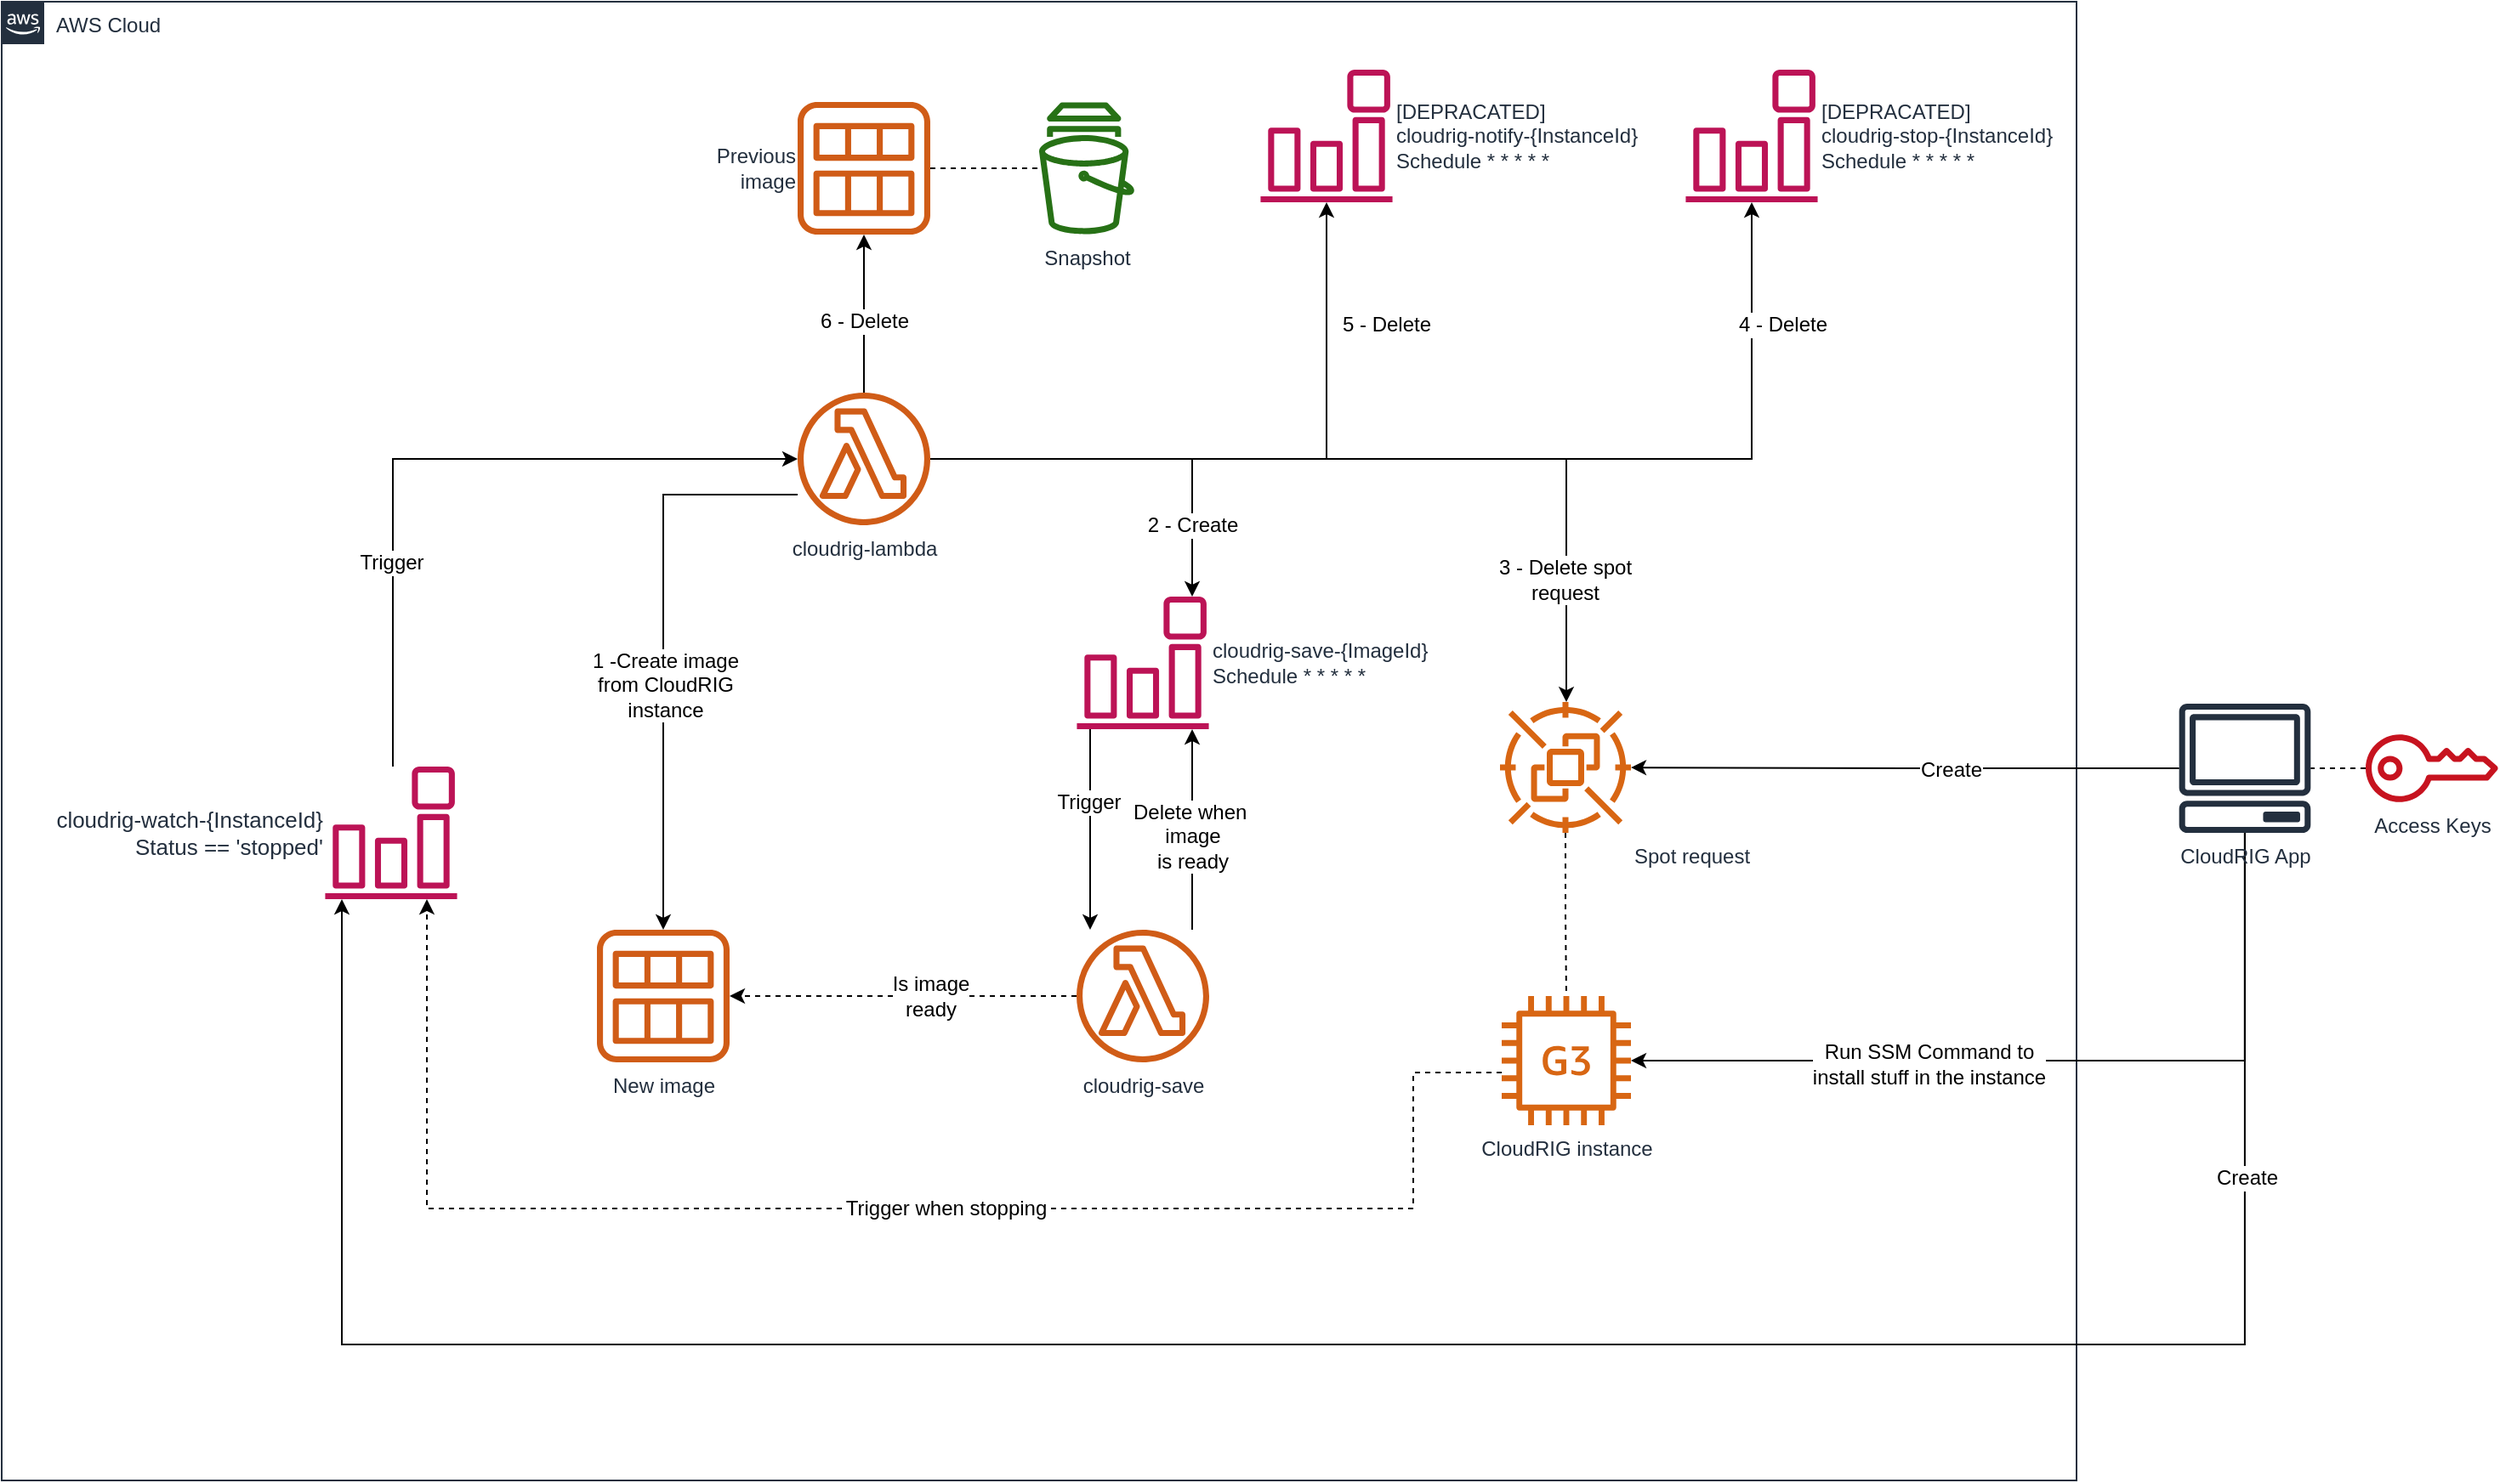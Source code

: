 <mxfile version="11.1.4" type="device"><diagram id="Ht1M8jgEwFfnCIfOTk4-" name="AWS Resources"><mxGraphModel dx="1678" dy="1876" grid="1" gridSize="10" guides="1" tooltips="1" connect="1" arrows="1" fold="1" page="1" pageScale="1" pageWidth="1169" pageHeight="827" math="0" shadow="0"><root><mxCell id="0"/><mxCell id="1" parent="0"/><mxCell id="C_PJjySwL6GPofGiH5Uv-1" value="AWS Cloud" style="points=[[0,0],[0.25,0],[0.5,0],[0.75,0],[1,0],[1,0.25],[1,0.5],[1,0.75],[1,1],[0.75,1],[0.5,1],[0.25,1],[0,1],[0,0.75],[0,0.5],[0,0.25]];outlineConnect=0;gradientColor=none;html=1;whiteSpace=wrap;fontSize=12;fontStyle=0;shape=mxgraph.aws4.group;grIcon=mxgraph.aws4.group_aws_cloud_alt;strokeColor=#232F3E;fillColor=none;verticalAlign=top;align=left;spacingLeft=30;fontColor=#232F3E;dashed=0;" vertex="1" parent="1"><mxGeometry y="-140" width="1220" height="870" as="geometry"/></mxCell><mxCell id="C_PJjySwL6GPofGiH5Uv-72" value="" style="edgeStyle=orthogonalEdgeStyle;rounded=0;orthogonalLoop=1;jettySize=auto;html=1;startArrow=none;startFill=0;endArrow=classic;endFill=1;" edge="1" parent="1" source="C_PJjySwL6GPofGiH5Uv-3" target="C_PJjySwL6GPofGiH5Uv-34"><mxGeometry relative="1" as="geometry"/></mxCell><mxCell id="C_PJjySwL6GPofGiH5Uv-73" value="Create" style="text;html=1;resizable=0;points=[];align=center;verticalAlign=middle;labelBackgroundColor=#ffffff;" vertex="1" connectable="0" parent="C_PJjySwL6GPofGiH5Uv-72"><mxGeometry x="0.001" y="26" relative="1" as="geometry"><mxPoint x="26" y="-25" as="offset"/></mxGeometry></mxCell><mxCell id="C_PJjySwL6GPofGiH5Uv-75" value="" style="edgeStyle=orthogonalEdgeStyle;rounded=0;orthogonalLoop=1;jettySize=auto;html=1;startArrow=none;startFill=0;endArrow=classic;endFill=1;" edge="1" parent="1" source="C_PJjySwL6GPofGiH5Uv-3" target="C_PJjySwL6GPofGiH5Uv-38"><mxGeometry relative="1" as="geometry"><mxPoint x="1319" y="429" as="targetPoint"/><Array as="points"><mxPoint x="1319" y="483"/></Array></mxGeometry></mxCell><mxCell id="C_PJjySwL6GPofGiH5Uv-76" value="Run SSM Command to&lt;br&gt;install stuff in the instance" style="text;html=1;resizable=0;points=[];align=center;verticalAlign=middle;labelBackgroundColor=#ffffff;" vertex="1" connectable="0" parent="C_PJjySwL6GPofGiH5Uv-75"><mxGeometry x="0.294" y="2" relative="1" as="geometry"><mxPoint as="offset"/></mxGeometry></mxCell><mxCell id="C_PJjySwL6GPofGiH5Uv-78" value="" style="edgeStyle=orthogonalEdgeStyle;rounded=0;orthogonalLoop=1;jettySize=auto;html=1;startArrow=none;startFill=0;endArrow=classic;endFill=1;" edge="1" parent="1" source="C_PJjySwL6GPofGiH5Uv-3" target="C_PJjySwL6GPofGiH5Uv-9"><mxGeometry relative="1" as="geometry"><mxPoint x="1438.189" y="311" as="targetPoint"/><Array as="points"><mxPoint x="1319" y="650"/><mxPoint x="200" y="650"/></Array></mxGeometry></mxCell><mxCell id="C_PJjySwL6GPofGiH5Uv-79" value="Create" style="text;html=1;resizable=0;points=[];align=center;verticalAlign=middle;labelBackgroundColor=#ffffff;" vertex="1" connectable="0" parent="C_PJjySwL6GPofGiH5Uv-78"><mxGeometry x="-0.759" y="1" relative="1" as="geometry"><mxPoint as="offset"/></mxGeometry></mxCell><mxCell id="C_PJjySwL6GPofGiH5Uv-3" value="CloudRIG App" style="outlineConnect=0;fontColor=#232F3E;gradientColor=none;fillColor=#232F3E;strokeColor=none;dashed=0;verticalLabelPosition=bottom;verticalAlign=top;align=center;html=1;fontSize=12;fontStyle=0;aspect=fixed;pointerEvents=1;shape=mxgraph.aws4.client;" vertex="1" parent="1"><mxGeometry x="1280" y="273" width="78" height="76" as="geometry"/></mxCell><mxCell id="C_PJjySwL6GPofGiH5Uv-66" value="" style="edgeStyle=orthogonalEdgeStyle;rounded=0;orthogonalLoop=1;jettySize=auto;html=1;startArrow=none;startFill=0;endArrow=classic;endFill=1;" edge="1" parent="1" source="C_PJjySwL6GPofGiH5Uv-7" target="C_PJjySwL6GPofGiH5Uv-10"><mxGeometry relative="1" as="geometry"><mxPoint x="671.0" y="326" as="targetPoint"/><Array as="points"><mxPoint x="700" y="310"/><mxPoint x="700" y="310"/></Array></mxGeometry></mxCell><mxCell id="C_PJjySwL6GPofGiH5Uv-68" value="&lt;div&gt;Delete when&amp;nbsp;&lt;/div&gt;&lt;div&gt;image&lt;/div&gt;&lt;div&gt;is ready&lt;/div&gt;" style="text;html=1;resizable=0;points=[];align=center;verticalAlign=middle;labelBackgroundColor=#ffffff;" vertex="1" connectable="0" parent="C_PJjySwL6GPofGiH5Uv-66"><mxGeometry x="0.288" y="-21" relative="1" as="geometry"><mxPoint x="-21" y="21" as="offset"/></mxGeometry></mxCell><mxCell id="C_PJjySwL6GPofGiH5Uv-70" value="" style="edgeStyle=orthogonalEdgeStyle;rounded=0;orthogonalLoop=1;jettySize=auto;html=1;startArrow=none;startFill=0;endArrow=classic;endFill=1;dashed=1;" edge="1" parent="1" source="C_PJjySwL6GPofGiH5Uv-7" target="C_PJjySwL6GPofGiH5Uv-32"><mxGeometry relative="1" as="geometry"><mxPoint x="552" y="445" as="targetPoint"/></mxGeometry></mxCell><mxCell id="C_PJjySwL6GPofGiH5Uv-71" value="Is image&lt;br&gt;ready" style="text;html=1;resizable=0;points=[];align=center;verticalAlign=middle;labelBackgroundColor=#ffffff;" vertex="1" connectable="0" parent="C_PJjySwL6GPofGiH5Uv-70"><mxGeometry x="-0.216" y="-2" relative="1" as="geometry"><mxPoint x="-6" y="2" as="offset"/></mxGeometry></mxCell><mxCell id="C_PJjySwL6GPofGiH5Uv-7" value="cloudrig-save" style="outlineConnect=0;fontColor=#232F3E;gradientColor=none;fillColor=#D05C17;strokeColor=none;dashed=0;verticalLabelPosition=bottom;verticalAlign=top;align=center;html=1;fontSize=12;fontStyle=0;aspect=fixed;pointerEvents=1;shape=mxgraph.aws4.lambda_function;labelPosition=center;" vertex="1" parent="1"><mxGeometry x="632" y="406" width="78" height="78" as="geometry"/></mxCell><mxCell id="C_PJjySwL6GPofGiH5Uv-18" value="" style="edgeStyle=orthogonalEdgeStyle;rounded=0;orthogonalLoop=1;jettySize=auto;html=1;" edge="1" parent="1" source="C_PJjySwL6GPofGiH5Uv-8" target="C_PJjySwL6GPofGiH5Uv-10"><mxGeometry relative="1" as="geometry"><mxPoint x="418" y="129" as="targetPoint"/><Array as="points"><mxPoint x="700" y="129"/></Array></mxGeometry></mxCell><mxCell id="C_PJjySwL6GPofGiH5Uv-19" value="2 - Create" style="text;html=1;resizable=0;points=[];align=center;verticalAlign=middle;labelBackgroundColor=#ffffff;" vertex="1" connectable="0" parent="C_PJjySwL6GPofGiH5Uv-18"><mxGeometry x="-0.147" y="-1" relative="1" as="geometry"><mxPoint x="54" y="38" as="offset"/></mxGeometry></mxCell><mxCell id="C_PJjySwL6GPofGiH5Uv-30" value="" style="edgeStyle=orthogonalEdgeStyle;rounded=0;orthogonalLoop=1;jettySize=auto;html=1;" edge="1" parent="1" source="C_PJjySwL6GPofGiH5Uv-8" target="C_PJjySwL6GPofGiH5Uv-32"><mxGeometry relative="1" as="geometry"><mxPoint x="449" y="209" as="targetPoint"/><Array as="points"><mxPoint x="389" y="150"/></Array></mxGeometry></mxCell><mxCell id="C_PJjySwL6GPofGiH5Uv-33" value="1 -Create image&lt;br&gt;from CloudRIG &lt;br&gt;instance" style="text;html=1;resizable=0;points=[];align=center;verticalAlign=middle;labelBackgroundColor=#ffffff;" vertex="1" connectable="0" parent="C_PJjySwL6GPofGiH5Uv-30"><mxGeometry x="-0.014" y="-1" relative="1" as="geometry"><mxPoint x="1.5" y="26" as="offset"/></mxGeometry></mxCell><mxCell id="C_PJjySwL6GPofGiH5Uv-50" value="" style="edgeStyle=orthogonalEdgeStyle;rounded=0;orthogonalLoop=1;jettySize=auto;html=1;endArrow=classic;endFill=1;" edge="1" parent="1" source="C_PJjySwL6GPofGiH5Uv-8" target="C_PJjySwL6GPofGiH5Uv-47"><mxGeometry relative="1" as="geometry"><mxPoint x="507" y="10" as="targetPoint"/></mxGeometry></mxCell><mxCell id="C_PJjySwL6GPofGiH5Uv-54" value="6 - Delete" style="text;html=1;resizable=0;points=[];align=center;verticalAlign=middle;labelBackgroundColor=#ffffff;" vertex="1" connectable="0" parent="C_PJjySwL6GPofGiH5Uv-50"><mxGeometry x="-0.097" relative="1" as="geometry"><mxPoint as="offset"/></mxGeometry></mxCell><mxCell id="C_PJjySwL6GPofGiH5Uv-8" value="cloudrig-lambda" style="outlineConnect=0;fontColor=#232F3E;gradientColor=none;fillColor=#D05C17;strokeColor=none;dashed=0;verticalLabelPosition=bottom;verticalAlign=top;align=center;html=1;fontSize=12;fontStyle=0;aspect=fixed;pointerEvents=1;shape=mxgraph.aws4.lambda_function;" vertex="1" parent="1"><mxGeometry x="468" y="90" width="78" height="78" as="geometry"/></mxCell><mxCell id="C_PJjySwL6GPofGiH5Uv-15" value="" style="edgeStyle=orthogonalEdgeStyle;rounded=0;orthogonalLoop=1;jettySize=auto;html=1;" edge="1" parent="1" source="C_PJjySwL6GPofGiH5Uv-9" target="C_PJjySwL6GPofGiH5Uv-8"><mxGeometry relative="1" as="geometry"><mxPoint x="289" y="230" as="targetPoint"/><Array as="points"><mxPoint x="230" y="129"/></Array></mxGeometry></mxCell><mxCell id="C_PJjySwL6GPofGiH5Uv-16" value="Trigger" style="text;html=1;resizable=0;points=[];align=center;verticalAlign=middle;labelBackgroundColor=#ffffff;" vertex="1" connectable="0" parent="C_PJjySwL6GPofGiH5Uv-15"><mxGeometry x="-0.127" relative="1" as="geometry"><mxPoint x="-3" y="61" as="offset"/></mxGeometry></mxCell><mxCell id="C_PJjySwL6GPofGiH5Uv-9" value="&lt;font style=&quot;font-size: 13px&quot;&gt;cloudrig-watch-{InstanceId}&lt;br&gt;Status == 'stopped'&lt;/font&gt;" style="outlineConnect=0;fontColor=#232F3E;gradientColor=none;fillColor=#BC1356;strokeColor=none;dashed=0;verticalLabelPosition=middle;verticalAlign=middle;align=right;html=1;fontSize=12;fontStyle=0;aspect=fixed;pointerEvents=1;shape=mxgraph.aws4.event_event_based;labelPosition=left;" vertex="1" parent="1"><mxGeometry x="190" y="310" width="78" height="78" as="geometry"/></mxCell><mxCell id="C_PJjySwL6GPofGiH5Uv-64" value="" style="edgeStyle=orthogonalEdgeStyle;rounded=0;orthogonalLoop=1;jettySize=auto;html=1;startArrow=none;startFill=0;endArrow=classic;endFill=1;" edge="1" parent="1" source="C_PJjySwL6GPofGiH5Uv-10" target="C_PJjySwL6GPofGiH5Uv-7"><mxGeometry relative="1" as="geometry"><Array as="points"><mxPoint x="640" y="310"/><mxPoint x="640" y="310"/></Array></mxGeometry></mxCell><mxCell id="C_PJjySwL6GPofGiH5Uv-67" value="Trigger" style="text;html=1;resizable=0;points=[];align=center;verticalAlign=middle;labelBackgroundColor=#ffffff;" vertex="1" connectable="0" parent="C_PJjySwL6GPofGiH5Uv-64"><mxGeometry x="-0.274" y="-1" relative="1" as="geometry"><mxPoint as="offset"/></mxGeometry></mxCell><mxCell id="C_PJjySwL6GPofGiH5Uv-10" value="cloudrig-save-{ImageId}&lt;br&gt;Schedule * * * * *" style="outlineConnect=0;fontColor=#232F3E;gradientColor=none;fillColor=#BC1356;strokeColor=none;dashed=0;verticalLabelPosition=middle;verticalAlign=middle;align=left;html=1;fontSize=12;fontStyle=0;aspect=fixed;pointerEvents=1;shape=mxgraph.aws4.event_event_based;labelPosition=right;" vertex="1" parent="1"><mxGeometry x="632" y="210" width="78" height="78" as="geometry"/></mxCell><mxCell id="C_PJjySwL6GPofGiH5Uv-32" value="New image" style="outlineConnect=0;fontColor=#232F3E;gradientColor=none;fillColor=#D05C17;strokeColor=none;dashed=0;verticalLabelPosition=bottom;verticalAlign=top;align=center;html=1;fontSize=12;fontStyle=0;aspect=fixed;pointerEvents=1;shape=mxgraph.aws4.ami;" vertex="1" parent="1"><mxGeometry x="350" y="406" width="78" height="78" as="geometry"/></mxCell><mxCell id="C_PJjySwL6GPofGiH5Uv-39" value="" style="edgeStyle=orthogonalEdgeStyle;rounded=0;orthogonalLoop=1;jettySize=auto;html=1;dashed=1;endArrow=none;endFill=0;" edge="1" parent="1" source="C_PJjySwL6GPofGiH5Uv-34" target="C_PJjySwL6GPofGiH5Uv-38"><mxGeometry relative="1" as="geometry"/></mxCell><mxCell id="C_PJjySwL6GPofGiH5Uv-34" value="Spot request" style="outlineConnect=0;fontColor=#232F3E;gradientColor=none;fillColor=#D86613;strokeColor=none;dashed=0;verticalLabelPosition=bottom;verticalAlign=top;align=left;html=1;fontSize=12;fontStyle=0;aspect=fixed;pointerEvents=1;shape=mxgraph.aws4.spot_instance;labelPosition=right;" vertex="1" parent="1"><mxGeometry x="881" y="272" width="77" height="77" as="geometry"/></mxCell><mxCell id="C_PJjySwL6GPofGiH5Uv-35" value="" style="edgeStyle=orthogonalEdgeStyle;rounded=0;orthogonalLoop=1;jettySize=auto;html=1;" edge="1" parent="1" source="C_PJjySwL6GPofGiH5Uv-8" target="C_PJjySwL6GPofGiH5Uv-34"><mxGeometry relative="1" as="geometry"><mxPoint x="547" y="239.672" as="sourcePoint"/><mxPoint x="449.759" y="439.5" as="targetPoint"/><Array as="points"><mxPoint x="920" y="129"/></Array></mxGeometry></mxCell><mxCell id="C_PJjySwL6GPofGiH5Uv-36" value="3 - Delete spot&lt;br&gt;request" style="text;html=1;resizable=0;points=[];align=center;verticalAlign=middle;labelBackgroundColor=#ffffff;" vertex="1" connectable="0" parent="C_PJjySwL6GPofGiH5Uv-35"><mxGeometry x="-0.014" y="-1" relative="1" as="geometry"><mxPoint x="118" y="70" as="offset"/></mxGeometry></mxCell><mxCell id="C_PJjySwL6GPofGiH5Uv-62" value="" style="edgeStyle=orthogonalEdgeStyle;rounded=0;orthogonalLoop=1;jettySize=auto;html=1;dashed=1;endArrow=classic;endFill=1;startArrow=none;startFill=0;" edge="1" parent="1" source="C_PJjySwL6GPofGiH5Uv-38" target="C_PJjySwL6GPofGiH5Uv-9"><mxGeometry relative="1" as="geometry"><mxPoint x="470" y="522" as="targetPoint"/><Array as="points"><mxPoint x="830" y="490"/><mxPoint x="830" y="570"/><mxPoint x="250" y="570"/></Array></mxGeometry></mxCell><mxCell id="C_PJjySwL6GPofGiH5Uv-63" value="Trigger when stopping" style="text;html=1;resizable=0;points=[];align=center;verticalAlign=middle;labelBackgroundColor=#ffffff;" vertex="1" connectable="0" parent="C_PJjySwL6GPofGiH5Uv-62"><mxGeometry x="-0.089" relative="1" as="geometry"><mxPoint as="offset"/></mxGeometry></mxCell><mxCell id="C_PJjySwL6GPofGiH5Uv-38" value="CloudRIG instance" style="outlineConnect=0;fontColor=#232F3E;gradientColor=none;fillColor=#D86613;strokeColor=none;dashed=0;verticalLabelPosition=bottom;verticalAlign=top;align=center;html=1;fontSize=12;fontStyle=0;aspect=fixed;pointerEvents=1;shape=mxgraph.aws4.g3_instance;" vertex="1" parent="1"><mxGeometry x="882" y="445" width="76" height="76" as="geometry"/></mxCell><mxCell id="C_PJjySwL6GPofGiH5Uv-43" value="&lt;span style=&quot;text-align: center&quot;&gt;[DEPRACATED]&lt;br&gt;cloudrig-notify-{InstanceId}&lt;/span&gt;&lt;br&gt;Schedule * * * * *" style="outlineConnect=0;fontColor=#232F3E;gradientColor=none;fillColor=#BC1356;strokeColor=none;dashed=0;verticalLabelPosition=middle;verticalAlign=middle;align=left;html=1;fontSize=12;fontStyle=0;aspect=fixed;pointerEvents=1;shape=mxgraph.aws4.event_event_based;labelPosition=right;" vertex="1" parent="1"><mxGeometry x="740" y="-100" width="78" height="78" as="geometry"/></mxCell><mxCell id="C_PJjySwL6GPofGiH5Uv-45" value="" style="edgeStyle=orthogonalEdgeStyle;rounded=0;orthogonalLoop=1;jettySize=auto;html=1;" edge="1" parent="1" source="C_PJjySwL6GPofGiH5Uv-8" target="C_PJjySwL6GPofGiH5Uv-43"><mxGeometry relative="1" as="geometry"><mxPoint x="556" y="139.0" as="sourcePoint"/><mxPoint x="1210.02" y="139.0" as="targetPoint"/><Array as="points"><mxPoint x="779" y="129"/></Array></mxGeometry></mxCell><mxCell id="C_PJjySwL6GPofGiH5Uv-46" value="5 - Delete" style="text;html=1;resizable=0;points=[];align=center;verticalAlign=middle;labelBackgroundColor=#ffffff;" vertex="1" connectable="0" parent="C_PJjySwL6GPofGiH5Uv-45"><mxGeometry x="-0.147" y="-1" relative="1" as="geometry"><mxPoint x="104" y="-80" as="offset"/></mxGeometry></mxCell><mxCell id="C_PJjySwL6GPofGiH5Uv-53" value="" style="edgeStyle=orthogonalEdgeStyle;rounded=0;orthogonalLoop=1;jettySize=auto;html=1;endArrow=none;endFill=0;dashed=1;" edge="1" parent="1" source="C_PJjySwL6GPofGiH5Uv-47" target="C_PJjySwL6GPofGiH5Uv-48"><mxGeometry relative="1" as="geometry"/></mxCell><mxCell id="C_PJjySwL6GPofGiH5Uv-47" value="Previous&lt;br&gt;image" style="outlineConnect=0;fontColor=#232F3E;gradientColor=none;fillColor=#D05C17;strokeColor=none;dashed=0;verticalLabelPosition=middle;verticalAlign=middle;align=right;html=1;fontSize=12;fontStyle=0;aspect=fixed;pointerEvents=1;shape=mxgraph.aws4.ami;labelPosition=left;" vertex="1" parent="1"><mxGeometry x="468" y="-81" width="78" height="78" as="geometry"/></mxCell><mxCell id="C_PJjySwL6GPofGiH5Uv-48" value="Snapshot" style="outlineConnect=0;fontColor=#232F3E;gradientColor=none;fillColor=#277116;strokeColor=none;dashed=0;verticalLabelPosition=bottom;verticalAlign=top;align=center;html=1;fontSize=12;fontStyle=0;aspect=fixed;pointerEvents=1;shape=mxgraph.aws4.snapshot;" vertex="1" parent="1"><mxGeometry x="610" y="-81" width="56" height="78" as="geometry"/></mxCell><mxCell id="C_PJjySwL6GPofGiH5Uv-57" value="&lt;span style=&quot;text-align: center&quot;&gt;[DEPRACATED]&lt;br&gt;cloudrig-stop-{InstanceId}&lt;/span&gt;&lt;br&gt;Schedule * * * * *" style="outlineConnect=0;fontColor=#232F3E;gradientColor=none;fillColor=#BC1356;strokeColor=none;dashed=0;verticalLabelPosition=middle;verticalAlign=middle;align=left;html=1;fontSize=12;fontStyle=0;aspect=fixed;pointerEvents=1;shape=mxgraph.aws4.event_event_based;labelPosition=right;" vertex="1" parent="1"><mxGeometry x="990" y="-100" width="78" height="78" as="geometry"/></mxCell><mxCell id="C_PJjySwL6GPofGiH5Uv-58" value="" style="edgeStyle=orthogonalEdgeStyle;rounded=0;orthogonalLoop=1;jettySize=auto;html=1;" edge="1" parent="1" source="C_PJjySwL6GPofGiH5Uv-8" target="C_PJjySwL6GPofGiH5Uv-57"><mxGeometry relative="1" as="geometry"><mxPoint x="556.0" y="139.167" as="sourcePoint"/><mxPoint x="850.333" y="49" as="targetPoint"/><Array as="points"><mxPoint x="1029" y="129"/></Array></mxGeometry></mxCell><mxCell id="C_PJjySwL6GPofGiH5Uv-60" value="4 - Delete" style="text;html=1;resizable=0;points=[];align=center;verticalAlign=middle;labelBackgroundColor=#ffffff;" vertex="1" connectable="0" parent="C_PJjySwL6GPofGiH5Uv-58"><mxGeometry x="0.297" y="-48" relative="1" as="geometry"><mxPoint x="90" y="-127" as="offset"/></mxGeometry></mxCell><mxCell id="nDZQszDe8tBXca_lAZW3-2" value="" style="edgeStyle=orthogonalEdgeStyle;rounded=0;orthogonalLoop=1;jettySize=auto;html=1;startArrow=none;startFill=0;endArrow=none;endFill=0;dashed=1;" edge="1" parent="1" source="nDZQszDe8tBXca_lAZW3-1" target="C_PJjySwL6GPofGiH5Uv-3"><mxGeometry relative="1" as="geometry"/></mxCell><mxCell id="nDZQszDe8tBXca_lAZW3-1" value="Access Keys" style="outlineConnect=0;fontColor=#232F3E;gradientColor=none;fillColor=#C7131F;strokeColor=none;dashed=0;verticalLabelPosition=bottom;verticalAlign=top;align=center;html=1;fontSize=12;fontStyle=0;aspect=fixed;pointerEvents=1;shape=mxgraph.aws4.addon;" vertex="1" parent="1"><mxGeometry x="1390" y="291" width="78" height="40" as="geometry"/></mxCell></root></mxGraphModel></diagram><diagram id="ScW4P5IWWgfNZfl_wyIt" name="Operating system"><mxGraphModel dx="2864" dy="2443" grid="1" gridSize="10" guides="1" tooltips="1" connect="1" arrows="1" fold="1" page="1" pageScale="1" pageWidth="827" pageHeight="1169" math="0" shadow="0"><root><mxCell id="BF8bH7oZrbYDKUYRpulq-0"/><mxCell id="BF8bH7oZrbYDKUYRpulq-1" parent="BF8bH7oZrbYDKUYRpulq-0"/><mxCell id="BF8bH7oZrbYDKUYRpulq-2" value="EC2 instance contents" style="points=[[0,0],[0.25,0],[0.5,0],[0.75,0],[1,0],[1,0.25],[1,0.5],[1,0.75],[1,1],[0.75,1],[0.5,1],[0.25,1],[0,1],[0,0.75],[0,0.5],[0,0.25]];outlineConnect=0;gradientColor=none;html=1;whiteSpace=wrap;fontSize=12;fontStyle=0;shape=mxgraph.aws4.group;grIcon=mxgraph.aws4.group_ec2_instance_contents;strokeColor=#D86613;fillColor=none;verticalAlign=top;align=left;spacingLeft=30;fontColor=#D86613;dashed=0;" vertex="1" parent="BF8bH7oZrbYDKUYRpulq-1"><mxGeometry x="-410" y="140" width="1130" height="751" as="geometry"/></mxCell><mxCell id="fUKL4cSBQJ7UctYj7ORb-2" value="" style="edgeStyle=orthogonalEdgeStyle;rounded=0;orthogonalLoop=1;jettySize=auto;html=1;startArrow=none;startFill=0;endArrow=classic;endFill=1;entryX=0.5;entryY=0;entryDx=0;entryDy=0;" edge="1" parent="BF8bH7oZrbYDKUYRpulq-1" source="fUKL4cSBQJ7UctYj7ORb-0" target="fUKL4cSBQJ7UctYj7ORb-7"><mxGeometry relative="1" as="geometry"><mxPoint x="401" y="98.27" as="targetPoint"/></mxGeometry></mxCell><mxCell id="fUKL4cSBQJ7UctYj7ORb-3" value="&lt;font face=&quot;helvetica neue, roboto, arial, sans-serif&quot;&gt;&lt;span style=&quot;font-size: 13px ; white-space: normal&quot;&gt;/dev/sda1&lt;/span&gt;&lt;/font&gt;" style="text;html=1;resizable=0;points=[];align=center;verticalAlign=middle;labelBackgroundColor=#ffffff;" vertex="1" connectable="0" parent="fUKL4cSBQJ7UctYj7ORb-2"><mxGeometry x="-0.105" y="2" relative="1" as="geometry"><mxPoint as="offset"/></mxGeometry></mxCell><mxCell id="fUKL4cSBQJ7UctYj7ORb-0" value="Root device" style="outlineConnect=0;fontColor=#232F3E;gradientColor=none;fillColor=#277116;strokeColor=none;dashed=0;verticalLabelPosition=top;verticalAlign=bottom;align=center;html=1;fontSize=12;fontStyle=0;aspect=fixed;pointerEvents=1;shape=mxgraph.aws4.volume;labelPosition=center;" vertex="1" parent="BF8bH7oZrbYDKUYRpulq-1"><mxGeometry x="379" y="-39" width="62" height="78" as="geometry"/></mxCell><mxCell id="fUKL4cSBQJ7UctYj7ORb-5" value="" style="edgeStyle=orthogonalEdgeStyle;rounded=0;orthogonalLoop=1;jettySize=auto;html=1;startArrow=none;startFill=0;endArrow=classic;endFill=1;entryX=0.25;entryY=0;entryDx=0;entryDy=0;" edge="1" parent="BF8bH7oZrbYDKUYRpulq-1" source="fUKL4cSBQJ7UctYj7ORb-4" target="fUKL4cSBQJ7UctYj7ORb-8"><mxGeometry relative="1" as="geometry"/></mxCell><mxCell id="fUKL4cSBQJ7UctYj7ORb-6" value="/dev/xvdb" style="text;html=1;resizable=0;points=[];align=center;verticalAlign=middle;labelBackgroundColor=#ffffff;" vertex="1" connectable="0" parent="fUKL4cSBQJ7UctYj7ORb-5"><mxGeometry x="-0.082" relative="1" as="geometry"><mxPoint y="-9.5" as="offset"/></mxGeometry></mxCell><mxCell id="fUKL4cSBQJ7UctYj7ORb-4" value="Game storage" style="outlineConnect=0;fontColor=#232F3E;gradientColor=none;fillColor=#277116;strokeColor=none;dashed=0;verticalLabelPosition=top;verticalAlign=bottom;align=center;html=1;fontSize=12;fontStyle=0;aspect=fixed;pointerEvents=1;shape=mxgraph.aws4.volume;labelPosition=center;" vertex="1" parent="BF8bH7oZrbYDKUYRpulq-1"><mxGeometry x="497" y="-38" width="62" height="78" as="geometry"/></mxCell><mxCell id="fUKL4cSBQJ7UctYj7ORb-7" value="C:\" style="whiteSpace=wrap;html=1;aspect=fixed;" vertex="1" parent="BF8bH7oZrbYDKUYRpulq-1"><mxGeometry x="385" y="160" width="50" height="50" as="geometry"/></mxCell><mxCell id="fUKL4cSBQJ7UctYj7ORb-8" value="D:\" style="whiteSpace=wrap;html=1;aspect=fixed;" vertex="1" parent="BF8bH7oZrbYDKUYRpulq-1"><mxGeometry x="510" y="160" width="70" height="70" as="geometry"/></mxCell><mxCell id="fUKL4cSBQJ7UctYj7ORb-10" value="" style="edgeStyle=orthogonalEdgeStyle;rounded=0;orthogonalLoop=1;jettySize=auto;html=1;startArrow=none;startFill=0;endArrow=classic;endFill=1;dashed=1;" edge="1" parent="BF8bH7oZrbYDKUYRpulq-1" source="fUKL4cSBQJ7UctYj7ORb-9" target="fUKL4cSBQJ7UctYj7ORb-8"><mxGeometry relative="1" as="geometry"/></mxCell><mxCell id="fUKL4cSBQJ7UctYj7ORb-11" value="Game library" style="text;html=1;resizable=0;points=[];align=center;verticalAlign=middle;labelBackgroundColor=#ffffff;" vertex="1" connectable="0" parent="fUKL4cSBQJ7UctYj7ORb-10"><mxGeometry x="-0.15" y="-2" relative="1" as="geometry"><mxPoint as="offset"/></mxGeometry></mxCell><mxCell id="fUKL4cSBQJ7UctYj7ORb-9" value="" style="shape=image;html=1;verticalAlign=top;verticalLabelPosition=bottom;labelBackgroundColor=#ffffff;imageAspect=0;aspect=fixed;image=https://cdn2.iconfinder.com/data/icons/gaming-platforms-logo-shapes/250/steam_logo-128.png" vertex="1" parent="BF8bH7oZrbYDKUYRpulq-1"><mxGeometry x="511" y="308.5" width="68" height="68" as="geometry"/></mxCell><mxCell id="fUKL4cSBQJ7UctYj7ORb-12" value="SSM Agent" style="shape=process;whiteSpace=wrap;html=1;backgroundOutline=1;" vertex="1" parent="BF8bH7oZrbYDKUYRpulq-1"><mxGeometry x="-399.833" y="822" width="120" height="60" as="geometry"/></mxCell><mxCell id="fUKL4cSBQJ7UctYj7ORb-16" value="" style="edgeStyle=orthogonalEdgeStyle;rounded=0;orthogonalLoop=1;jettySize=auto;html=1;startArrow=none;startFill=0;endArrow=classic;endFill=1;entryX=0.75;entryY=1;entryDx=0;entryDy=0;exitX=0;exitY=0.5;exitDx=0;exitDy=0;" edge="1" parent="BF8bH7oZrbYDKUYRpulq-1" source="fUKL4cSBQJ7UctYj7ORb-13" target="fUKL4cSBQJ7UctYj7ORb-8"><mxGeometry relative="1" as="geometry"><mxPoint x="732" y="185" as="targetPoint"/><Array as="points"><mxPoint x="670" y="299"/><mxPoint x="670" y="250"/><mxPoint x="563" y="250"/></Array></mxGeometry></mxCell><mxCell id="fUKL4cSBQJ7UctYj7ORb-17" value="Resize disk" style="text;html=1;resizable=0;points=[];align=center;verticalAlign=middle;labelBackgroundColor=#ffffff;" vertex="1" connectable="0" parent="fUKL4cSBQJ7UctYj7ORb-16"><mxGeometry x="-0.136" relative="1" as="geometry"><mxPoint x="83" as="offset"/></mxGeometry></mxCell><mxCell id="fUKL4cSBQJ7UctYj7ORb-13" value="&lt;b&gt;Resize-Drive.ps1&lt;/b&gt;" style="shape=document;whiteSpace=wrap;html=1;boundedLbl=1;" vertex="1" parent="BF8bH7oZrbYDKUYRpulq-1"><mxGeometry x="800" y="274" width="140" height="50" as="geometry"/></mxCell><mxCell id="fUKL4cSBQJ7UctYj7ORb-40" value="" style="edgeStyle=orthogonalEdgeStyle;rounded=0;orthogonalLoop=1;jettySize=auto;html=1;startArrow=none;startFill=0;endArrow=classic;endFill=1;entryX=0;entryY=0.5;entryDx=0;entryDy=0;" edge="1" parent="BF8bH7oZrbYDKUYRpulq-1" source="fUKL4cSBQJ7UctYj7ORb-14" target="fUKL4cSBQJ7UctYj7ORb-7"><mxGeometry relative="1" as="geometry"><Array as="points"><mxPoint x="160" y="185"/></Array></mxGeometry></mxCell><mxCell id="fUKL4cSBQJ7UctYj7ORb-41" value="Create&amp;nbsp;&quot;C:\cloudRIG&quot;" style="text;html=1;resizable=0;points=[];align=center;verticalAlign=middle;labelBackgroundColor=#ffffff;" vertex="1" connectable="0" parent="fUKL4cSBQJ7UctYj7ORb-40"><mxGeometry x="-0.11" y="49" relative="1" as="geometry"><mxPoint x="-28.5" y="-45.5" as="offset"/></mxGeometry></mxCell><mxCell id="fUKL4cSBQJ7UctYj7ORb-43" value="" style="edgeStyle=orthogonalEdgeStyle;rounded=0;orthogonalLoop=1;jettySize=auto;html=1;startArrow=none;startFill=0;endArrow=classic;endFill=1;" edge="1" parent="BF8bH7oZrbYDKUYRpulq-1" source="fUKL4cSBQJ7UctYj7ORb-14" target="BF8bH7oZrbYDKUYRpulq-2"><mxGeometry relative="1" as="geometry"><mxPoint x="105.5" y="38" as="targetPoint"/><Array as="points"><mxPoint x="275" y="26"/></Array></mxGeometry></mxCell><mxCell id="fUKL4cSBQJ7UctYj7ORb-44" value="Rename computer&lt;br&gt;&quot;cloudRIG&quot;" style="text;html=1;resizable=0;points=[];align=center;verticalAlign=middle;labelBackgroundColor=#ffffff;" vertex="1" connectable="0" parent="fUKL4cSBQJ7UctYj7ORb-43"><mxGeometry x="0.082" y="1" relative="1" as="geometry"><mxPoint as="offset"/></mxGeometry></mxCell><mxCell id="fUKL4cSBQJ7UctYj7ORb-14" value="&lt;b&gt;Install-Folders.ps1&lt;/b&gt;" style="shape=document;whiteSpace=wrap;html=1;boundedLbl=1;" vertex="1" parent="BF8bH7oZrbYDKUYRpulq-1"><mxGeometry x="101" y="1" width="129" height="50" as="geometry"/></mxCell><mxCell id="fUKL4cSBQJ7UctYj7ORb-47" value="" style="edgeStyle=orthogonalEdgeStyle;rounded=0;orthogonalLoop=1;jettySize=auto;html=1;startArrow=none;startFill=0;endArrow=classic;endFill=1;entryX=0.5;entryY=0;entryDx=0;entryDy=0;" edge="1" parent="BF8bH7oZrbYDKUYRpulq-1" source="fUKL4cSBQJ7UctYj7ORb-19" target="fUKL4cSBQJ7UctYj7ORb-8"><mxGeometry relative="1" as="geometry"><mxPoint x="661" y="118.27" as="targetPoint"/><Array as="points"><mxPoint x="661" y="120"/><mxPoint x="545" y="120"/></Array></mxGeometry></mxCell><mxCell id="fUKL4cSBQJ7UctYj7ORb-48" value="/dev/xvdca" style="text;html=1;resizable=0;points=[];align=center;verticalAlign=middle;labelBackgroundColor=#ffffff;" vertex="1" connectable="0" parent="fUKL4cSBQJ7UctYj7ORb-47"><mxGeometry x="-0.783" y="1" relative="1" as="geometry"><mxPoint x="-1" y="19.5" as="offset"/></mxGeometry></mxCell><mxCell id="fUKL4cSBQJ7UctYj7ORb-19" value="Ephemeral disk&amp;nbsp;&lt;span style=&quot;color: rgb(0 , 128 , 0) ; font-weight: bold ; background-color: rgb(255 , 255 , 255) ; font-family: &amp;#34;menlo&amp;#34; ; font-size: 9pt&quot;&gt;ephemeral0&lt;/span&gt;&lt;br&gt;(only on g2.2xlarge)" style="outlineConnect=0;fontColor=#232F3E;gradientColor=none;fillColor=#277116;strokeColor=none;dashed=0;verticalLabelPosition=top;verticalAlign=bottom;align=center;html=1;fontSize=12;fontStyle=0;aspect=fixed;pointerEvents=1;shape=mxgraph.aws4.volume;labelPosition=center;" vertex="1" parent="BF8bH7oZrbYDKUYRpulq-1"><mxGeometry x="630" y="-40" width="62" height="78" as="geometry"/></mxCell><mxCell id="fUKL4cSBQJ7UctYj7ORb-25" value="" style="edgeStyle=orthogonalEdgeStyle;rounded=0;orthogonalLoop=1;jettySize=auto;html=1;startArrow=none;startFill=0;endArrow=classic;endFill=1;" edge="1" parent="BF8bH7oZrbYDKUYRpulq-1" source="fUKL4cSBQJ7UctYj7ORb-23" target="fUKL4cSBQJ7UctYj7ORb-73"><mxGeometry relative="1" as="geometry"><mxPoint x="-140" y="440" as="targetPoint"/></mxGeometry></mxCell><mxCell id="fUKL4cSBQJ7UctYj7ORb-26" value="Create" style="text;html=1;resizable=0;points=[];align=center;verticalAlign=middle;labelBackgroundColor=#ffffff;" vertex="1" connectable="0" parent="fUKL4cSBQJ7UctYj7ORb-25"><mxGeometry x="0.009" y="-7" relative="1" as="geometry"><mxPoint x="-7" y="7.5" as="offset"/></mxGeometry></mxCell><mxCell id="fUKL4cSBQJ7UctYj7ORb-23" value="&lt;b&gt;Create-Shutdown-Notification.ps1&lt;/b&gt;" style="shape=document;whiteSpace=wrap;html=1;boundedLbl=1;" vertex="1" parent="BF8bH7oZrbYDKUYRpulq-1"><mxGeometry x="-570" y="415" width="129" height="50" as="geometry"/></mxCell><mxCell id="fUKL4cSBQJ7UctYj7ORb-31" value="" style="edgeStyle=orthogonalEdgeStyle;rounded=0;orthogonalLoop=1;jettySize=auto;html=1;startArrow=none;startFill=0;endArrow=classic;endFill=1;entryX=0.5;entryY=1;entryDx=0;entryDy=0;" edge="1" parent="BF8bH7oZrbYDKUYRpulq-1" source="fUKL4cSBQJ7UctYj7ORb-27" target="fUKL4cSBQJ7UctYj7ORb-38"><mxGeometry relative="1" as="geometry"><mxPoint x="-70" y="250" as="targetPoint"/></mxGeometry></mxCell><mxCell id="fUKL4cSBQJ7UctYj7ORb-36" value="Termination scheduled&lt;br&gt;by user" style="text;html=1;resizable=0;points=[];align=center;verticalAlign=middle;labelBackgroundColor=#ffffff;" vertex="1" connectable="0" parent="fUKL4cSBQJ7UctYj7ORb-31"><mxGeometry x="-0.261" relative="1" as="geometry"><mxPoint y="-2.5" as="offset"/></mxGeometry></mxCell><mxCell id="fUKL4cSBQJ7UctYj7ORb-35" value="" style="edgeStyle=orthogonalEdgeStyle;rounded=0;orthogonalLoop=1;jettySize=auto;html=1;startArrow=classic;startFill=1;endArrow=none;endFill=0;entryX=0.5;entryY=0;entryDx=0;entryDy=0;" edge="1" parent="BF8bH7oZrbYDKUYRpulq-1" source="fUKL4cSBQJ7UctYj7ORb-27" target="fUKL4cSBQJ7UctYj7ORb-73"><mxGeometry relative="1" as="geometry"><mxPoint x="-70" y="410" as="targetPoint"/></mxGeometry></mxCell><mxCell id="fUKL4cSBQJ7UctYj7ORb-27" value="" style="rhombus;whiteSpace=wrap;html=1;" vertex="1" parent="BF8bH7oZrbYDKUYRpulq-1"><mxGeometry x="-95" y="305" width="50" height="50" as="geometry"/></mxCell><mxCell id="fUKL4cSBQJ7UctYj7ORb-33" value="" style="edgeStyle=orthogonalEdgeStyle;rounded=0;orthogonalLoop=1;jettySize=auto;html=1;startArrow=none;startFill=0;endArrow=classic;endFill=1;entryX=1;entryY=0.5;entryDx=0;entryDy=0;" edge="1" parent="BF8bH7oZrbYDKUYRpulq-1" source="fUKL4cSBQJ7UctYj7ORb-27" target="fUKL4cSBQJ7UctYj7ORb-37"><mxGeometry relative="1" as="geometry"><mxPoint x="-175" y="355" as="targetPoint"/><Array as="points"/></mxGeometry></mxCell><mxCell id="fUKL4cSBQJ7UctYj7ORb-34" value="Spot request&lt;br&gt;cancelled by AWS" style="text;html=1;resizable=0;points=[];align=center;verticalAlign=middle;labelBackgroundColor=#ffffff;" vertex="1" connectable="0" parent="fUKL4cSBQJ7UctYj7ORb-33"><mxGeometry x="-0.05" relative="1" as="geometry"><mxPoint as="offset"/></mxGeometry></mxCell><mxCell id="fUKL4cSBQJ7UctYj7ORb-37" value="&quot;AWS is kicking you off&quot;" style="rounded=0;whiteSpace=wrap;html=1;" vertex="1" parent="BF8bH7oZrbYDKUYRpulq-1"><mxGeometry x="-390" y="300" width="140" height="60" as="geometry"/></mxCell><mxCell id="fUKL4cSBQJ7UctYj7ORb-38" value="&quot;Your computer is going to shut down in about a minute&quot;&lt;br&gt;OK / Cancel Shutdown" style="rounded=0;whiteSpace=wrap;html=1;" vertex="1" parent="BF8bH7oZrbYDKUYRpulq-1"><mxGeometry x="-150" y="160" width="160" height="70" as="geometry"/></mxCell><mxCell id="fUKL4cSBQJ7UctYj7ORb-50" value="" style="edgeStyle=orthogonalEdgeStyle;rounded=0;orthogonalLoop=1;jettySize=auto;html=1;startArrow=none;startFill=0;endArrow=classic;endFill=1;exitX=0;exitY=0.5;exitDx=0;exitDy=0;" edge="1" parent="BF8bH7oZrbYDKUYRpulq-1" source="fUKL4cSBQJ7UctYj7ORb-45"><mxGeometry relative="1" as="geometry"><mxPoint x="580" y="195" as="targetPoint"/><Array as="points"><mxPoint x="600" y="205"/><mxPoint x="600" y="195"/></Array></mxGeometry></mxCell><mxCell id="fUKL4cSBQJ7UctYj7ORb-53" value="Resize ephemeral&lt;br&gt;&amp;nbsp;disk" style="text;html=1;resizable=0;points=[];align=center;verticalAlign=middle;labelBackgroundColor=#ffffff;" vertex="1" connectable="0" parent="fUKL4cSBQJ7UctYj7ORb-50"><mxGeometry x="-0.584" y="-2" relative="1" as="geometry"><mxPoint x="-10" y="2" as="offset"/></mxGeometry></mxCell><mxCell id="fUKL4cSBQJ7UctYj7ORb-45" value="&lt;b&gt;Initialise-Ephemeral-Disks.ps1&lt;br&gt;&lt;/b&gt;(only on g2.2xlarge)" style="shape=document;whiteSpace=wrap;html=1;boundedLbl=1;" vertex="1" parent="BF8bH7oZrbYDKUYRpulq-1"><mxGeometry x="800" y="172" width="150" height="78" as="geometry"/></mxCell><mxCell id="fUKL4cSBQJ7UctYj7ORb-112" value="" style="edgeStyle=orthogonalEdgeStyle;rounded=0;orthogonalLoop=1;jettySize=auto;html=1;startArrow=none;startFill=0;endArrow=classic;endFill=1;strokeWidth=1;entryX=1;entryY=0.5;entryDx=0;entryDy=0;" edge="1" parent="BF8bH7oZrbYDKUYRpulq-1" source="fUKL4cSBQJ7UctYj7ORb-56" target="fUKL4cSBQJ7UctYj7ORb-108"><mxGeometry relative="1" as="geometry"><mxPoint x="310" y="440" as="targetPoint"/></mxGeometry></mxCell><mxCell id="fUKL4cSBQJ7UctYj7ORb-115" value="Execute" style="text;html=1;resizable=0;points=[];align=center;verticalAlign=middle;labelBackgroundColor=#ffffff;" vertex="1" connectable="0" parent="fUKL4cSBQJ7UctYj7ORb-112"><mxGeometry x="-0.216" y="6" relative="1" as="geometry"><mxPoint x="-11" y="-16" as="offset"/></mxGeometry></mxCell><mxCell id="fUKL4cSBQJ7UctYj7ORb-56" value="CloudRIGScheduledShutdownNotification" style="shape=process;whiteSpace=wrap;html=1;backgroundOutline=1;" vertex="1" parent="BF8bH7oZrbYDKUYRpulq-1"><mxGeometry x="390" y="410" width="250" height="60" as="geometry"/></mxCell><mxCell id="fUKL4cSBQJ7UctYj7ORb-57" value="CloudRIGScheduledShutdown" style="shape=process;whiteSpace=wrap;html=1;backgroundOutline=1;" vertex="1" parent="BF8bH7oZrbYDKUYRpulq-1"><mxGeometry x="390" y="542" width="250" height="60" as="geometry"/></mxCell><mxCell id="fUKL4cSBQJ7UctYj7ORb-58" value="CloudRIGTerminationChecker" style="shape=process;whiteSpace=wrap;html=1;backgroundOutline=1;" vertex="1" parent="BF8bH7oZrbYDKUYRpulq-1"><mxGeometry x="387" y="695" width="250" height="60" as="geometry"/></mxCell><mxCell id="fUKL4cSBQJ7UctYj7ORb-60" value="" style="edgeStyle=orthogonalEdgeStyle;rounded=0;orthogonalLoop=1;jettySize=auto;html=1;startArrow=none;startFill=0;endArrow=classic;endFill=1;entryX=0.75;entryY=1;entryDx=0;entryDy=0;exitX=0;exitY=0.5;exitDx=0;exitDy=0;" edge="1" parent="BF8bH7oZrbYDKUYRpulq-1" source="fUKL4cSBQJ7UctYj7ORb-59" target="fUKL4cSBQJ7UctYj7ORb-56"><mxGeometry relative="1" as="geometry"><Array as="points"><mxPoint x="805" y="740"/><mxPoint x="690" y="740"/><mxPoint x="690" y="500"/><mxPoint x="578" y="500"/></Array></mxGeometry></mxCell><mxCell id="fUKL4cSBQJ7UctYj7ORb-61" value="Delete" style="text;html=1;resizable=0;points=[];align=center;verticalAlign=middle;labelBackgroundColor=#ffffff;" vertex="1" connectable="0" parent="fUKL4cSBQJ7UctYj7ORb-60"><mxGeometry x="-0.704" relative="1" as="geometry"><mxPoint x="6" y="-10" as="offset"/></mxGeometry></mxCell><mxCell id="fUKL4cSBQJ7UctYj7ORb-65" value="" style="edgeStyle=orthogonalEdgeStyle;rounded=0;orthogonalLoop=1;jettySize=auto;html=1;startArrow=none;startFill=0;endArrow=classic;endFill=1;entryX=0.75;entryY=1;entryDx=0;entryDy=0;exitX=0;exitY=0.5;exitDx=0;exitDy=0;" edge="1" parent="BF8bH7oZrbYDKUYRpulq-1" source="fUKL4cSBQJ7UctYj7ORb-59" target="fUKL4cSBQJ7UctYj7ORb-57"><mxGeometry relative="1" as="geometry"><mxPoint x="869" y="680" as="targetPoint"/><Array as="points"><mxPoint x="805" y="740"/><mxPoint x="690" y="740"/><mxPoint x="690" y="630"/><mxPoint x="578" y="630"/></Array></mxGeometry></mxCell><mxCell id="fUKL4cSBQJ7UctYj7ORb-103" value="" style="edgeStyle=orthogonalEdgeStyle;rounded=0;orthogonalLoop=1;jettySize=auto;html=1;startArrow=none;startFill=0;endArrow=classic;endFill=1;entryX=1;entryY=0.75;entryDx=0;entryDy=0;" edge="1" parent="BF8bH7oZrbYDKUYRpulq-1" source="fUKL4cSBQJ7UctYj7ORb-59" target="fUKL4cSBQJ7UctYj7ORb-58"><mxGeometry relative="1" as="geometry"><mxPoint x="724.5" y="722" as="targetPoint"/><Array as="points"><mxPoint x="760" y="740"/><mxPoint x="760" y="740"/></Array></mxGeometry></mxCell><mxCell id="fUKL4cSBQJ7UctYj7ORb-59" value="&lt;b&gt;Cancel-Scheduled-Shutdown.ps1&lt;/b&gt;" style="shape=document;whiteSpace=wrap;html=1;boundedLbl=1;" vertex="1" parent="BF8bH7oZrbYDKUYRpulq-1"><mxGeometry x="800" y="710" width="180" height="55" as="geometry"/></mxCell><mxCell id="fUKL4cSBQJ7UctYj7ORb-74" value="" style="edgeStyle=orthogonalEdgeStyle;rounded=0;orthogonalLoop=1;jettySize=auto;html=1;startArrow=none;startFill=0;endArrow=classic;endFill=1;" edge="1" parent="BF8bH7oZrbYDKUYRpulq-1" source="fUKL4cSBQJ7UctYj7ORb-68" target="fUKL4cSBQJ7UctYj7ORb-71"><mxGeometry relative="1" as="geometry"/></mxCell><mxCell id="fUKL4cSBQJ7UctYj7ORb-75" value="Create" style="text;html=1;resizable=0;points=[];align=center;verticalAlign=middle;labelBackgroundColor=#ffffff;" vertex="1" connectable="0" parent="fUKL4cSBQJ7UctYj7ORb-74"><mxGeometry x="-0.467" y="2" relative="1" as="geometry"><mxPoint as="offset"/></mxGeometry></mxCell><mxCell id="fUKL4cSBQJ7UctYj7ORb-68" value="&lt;b&gt;Create-Termination-Checker.ps1&lt;/b&gt;" style="shape=document;whiteSpace=wrap;html=1;boundedLbl=1;" vertex="1" parent="BF8bH7oZrbYDKUYRpulq-1"><mxGeometry x="198" y="960" width="145" height="61" as="geometry"/></mxCell><mxCell id="fUKL4cSBQJ7UctYj7ORb-71" value="C:\cloudRIG\Termination-Checker.vbs" style="shape=document;whiteSpace=wrap;html=1;boundedLbl=1;" vertex="1" parent="BF8bH7oZrbYDKUYRpulq-1"><mxGeometry x="190" y="822" width="160" height="50" as="geometry"/></mxCell><mxCell id="fUKL4cSBQJ7UctYj7ORb-77" value="" style="edgeStyle=orthogonalEdgeStyle;rounded=0;orthogonalLoop=1;jettySize=auto;html=1;startArrow=none;startFill=0;endArrow=classic;endFill=1;" edge="1" parent="BF8bH7oZrbYDKUYRpulq-1" source="fUKL4cSBQJ7UctYj7ORb-72" target="fUKL4cSBQJ7UctYj7ORb-76"><mxGeometry relative="1" as="geometry"/></mxCell><mxCell id="fUKL4cSBQJ7UctYj7ORb-78" value="Execute" style="text;html=1;resizable=0;points=[];align=center;verticalAlign=middle;labelBackgroundColor=#ffffff;" vertex="1" connectable="0" parent="fUKL4cSBQJ7UctYj7ORb-77"><mxGeometry x="-0.215" relative="1" as="geometry"><mxPoint y="15" as="offset"/></mxGeometry></mxCell><mxCell id="fUKL4cSBQJ7UctYj7ORb-72" value="&lt;b&gt;Schedule-Reset.ps1&lt;/b&gt;" style="shape=document;whiteSpace=wrap;html=1;boundedLbl=1;" vertex="1" parent="BF8bH7oZrbYDKUYRpulq-1"><mxGeometry x="-77" y="960" width="155" height="66" as="geometry"/></mxCell><mxCell id="fUKL4cSBQJ7UctYj7ORb-73" value="C:\cloudRIG\Notify-Shutdown.ps1" style="shape=document;whiteSpace=wrap;html=1;boundedLbl=1;" vertex="1" parent="BF8bH7oZrbYDKUYRpulq-1"><mxGeometry x="-130" y="415" width="120" height="50" as="geometry"/></mxCell><mxCell id="fUKL4cSBQJ7UctYj7ORb-76" value="C:\ProgramData\Amazon\...&lt;br&gt;....\InitializeInstance.ps1" style="shape=document;whiteSpace=wrap;html=1;boundedLbl=1;" vertex="1" parent="BF8bH7oZrbYDKUYRpulq-1"><mxGeometry x="-80" y="817" width="160" height="50" as="geometry"/></mxCell><mxCell id="fUKL4cSBQJ7UctYj7ORb-80" value="" style="edgeStyle=orthogonalEdgeStyle;rounded=0;orthogonalLoop=1;jettySize=auto;html=1;startArrow=none;startFill=0;endArrow=classic;endFill=1;" edge="1" parent="BF8bH7oZrbYDKUYRpulq-1" source="fUKL4cSBQJ7UctYj7ORb-79"><mxGeometry relative="1" as="geometry"><mxPoint x="350" y="840" as="targetPoint"/><Array as="points"><mxPoint x="512" y="840"/></Array></mxGeometry></mxCell><mxCell id="fUKL4cSBQJ7UctYj7ORb-81" value="Execute" style="text;html=1;resizable=0;points=[];align=center;verticalAlign=middle;labelBackgroundColor=#ffffff;" vertex="1" connectable="0" parent="fUKL4cSBQJ7UctYj7ORb-80"><mxGeometry x="-0.781" relative="1" as="geometry"><mxPoint x="-2" y="2.5" as="offset"/></mxGeometry></mxCell><mxCell id="fUKL4cSBQJ7UctYj7ORb-83" value="" style="edgeStyle=orthogonalEdgeStyle;rounded=0;orthogonalLoop=1;jettySize=auto;html=1;startArrow=none;startFill=0;endArrow=classic;endFill=1;entryX=0.5;entryY=1;entryDx=0;entryDy=0;" edge="1" parent="BF8bH7oZrbYDKUYRpulq-1" source="fUKL4cSBQJ7UctYj7ORb-79" target="fUKL4cSBQJ7UctYj7ORb-58"><mxGeometry relative="1" as="geometry"><mxPoint x="615" y="915" as="targetPoint"/><Array as="points"><mxPoint x="512" y="810"/></Array></mxGeometry></mxCell><mxCell id="fUKL4cSBQJ7UctYj7ORb-84" value="Schedule&lt;br&gt;cron(* * * * *)" style="text;html=1;resizable=0;points=[];align=center;verticalAlign=middle;labelBackgroundColor=#ffffff;" vertex="1" connectable="0" parent="fUKL4cSBQJ7UctYj7ORb-83"><mxGeometry x="0.601" y="-2" relative="1" as="geometry"><mxPoint as="offset"/></mxGeometry></mxCell><mxCell id="fUKL4cSBQJ7UctYj7ORb-79" value="&lt;b&gt;Schedule-Termination-Checker.ps1&lt;/b&gt;" style="shape=document;whiteSpace=wrap;html=1;boundedLbl=1;" vertex="1" parent="BF8bH7oZrbYDKUYRpulq-1"><mxGeometry x="434.5" y="954.5" width="155" height="50" as="geometry"/></mxCell><mxCell id="fUKL4cSBQJ7UctYj7ORb-89" value="" style="edgeStyle=orthogonalEdgeStyle;rounded=0;orthogonalLoop=1;jettySize=auto;html=1;startArrow=none;startFill=0;endArrow=classic;endFill=1;entryX=1;entryY=0.25;entryDx=0;entryDy=0;" edge="1" parent="BF8bH7oZrbYDKUYRpulq-1" source="fUKL4cSBQJ7UctYj7ORb-87" target="fUKL4cSBQJ7UctYj7ORb-8"><mxGeometry relative="1" as="geometry"><mxPoint x="729.5" y="115" as="targetPoint"/></mxGeometry></mxCell><mxCell id="fUKL4cSBQJ7UctYj7ORb-90" value="Initialize" style="text;html=1;resizable=0;points=[];align=center;verticalAlign=middle;labelBackgroundColor=#ffffff;" vertex="1" connectable="0" parent="fUKL4cSBQJ7UctYj7ORb-89"><mxGeometry x="-0.566" y="-3" relative="1" as="geometry"><mxPoint x="17" y="-7" as="offset"/></mxGeometry></mxCell><mxCell id="fUKL4cSBQJ7UctYj7ORb-87" value="&lt;b&gt;Set-Drive.ps1&lt;/b&gt;" style="shape=document;whiteSpace=wrap;html=1;boundedLbl=1;" vertex="1" parent="BF8bH7oZrbYDKUYRpulq-1"><mxGeometry x="800" y="100" width="140" height="50" as="geometry"/></mxCell><mxCell id="fUKL4cSBQJ7UctYj7ORb-106" value="" style="edgeStyle=orthogonalEdgeStyle;rounded=0;orthogonalLoop=1;jettySize=auto;html=1;startArrow=none;startFill=0;endArrow=classic;endFill=1;strokeWidth=2;entryX=1;entryY=0.5;entryDx=0;entryDy=0;" edge="1" parent="BF8bH7oZrbYDKUYRpulq-1" source="fUKL4cSBQJ7UctYj7ORb-91" target="fUKL4cSBQJ7UctYj7ORb-56"><mxGeometry relative="1" as="geometry"><mxPoint x="770" y="460" as="targetPoint"/></mxGeometry></mxCell><mxCell id="fUKL4cSBQJ7UctYj7ORb-107" value="Schedule" style="text;html=1;resizable=0;points=[];align=center;verticalAlign=middle;labelBackgroundColor=#ffffff;" vertex="1" connectable="0" parent="fUKL4cSBQJ7UctYj7ORb-106"><mxGeometry x="-0.453" y="-3" relative="1" as="geometry"><mxPoint x="2" y="-7" as="offset"/></mxGeometry></mxCell><mxCell id="fUKL4cSBQJ7UctYj7ORb-91" value="&lt;b&gt;Schedule-Shutdown-Notification_tpl.ps1&lt;/b&gt;" style="shape=document;whiteSpace=wrap;html=1;boundedLbl=1;" vertex="1" parent="BF8bH7oZrbYDKUYRpulq-1"><mxGeometry x="800" y="410" width="180" height="60" as="geometry"/></mxCell><mxCell id="fUKL4cSBQJ7UctYj7ORb-100" value="" style="edgeStyle=orthogonalEdgeStyle;rounded=0;orthogonalLoop=1;jettySize=auto;html=1;startArrow=none;startFill=0;endArrow=classic;endFill=1;entryX=1;entryY=0.5;entryDx=0;entryDy=0;strokeWidth=2;" edge="1" parent="BF8bH7oZrbYDKUYRpulq-1" source="fUKL4cSBQJ7UctYj7ORb-92" target="fUKL4cSBQJ7UctYj7ORb-57"><mxGeometry relative="1" as="geometry"><mxPoint x="770" y="535" as="targetPoint"/></mxGeometry></mxCell><mxCell id="fUKL4cSBQJ7UctYj7ORb-104" value="Create" style="text;html=1;resizable=0;points=[];align=center;verticalAlign=middle;labelBackgroundColor=#ffffff;" vertex="1" connectable="0" parent="fUKL4cSBQJ7UctYj7ORb-100"><mxGeometry x="-0.295" relative="1" as="geometry"><mxPoint x="17" y="-12" as="offset"/></mxGeometry></mxCell><mxCell id="fUKL4cSBQJ7UctYj7ORb-92" value="&lt;b&gt;Schedule-Shutdown_tpl.ps1&lt;/b&gt;" style="shape=document;whiteSpace=wrap;html=1;boundedLbl=1;" vertex="1" parent="BF8bH7oZrbYDKUYRpulq-1"><mxGeometry x="800" y="547" width="180" height="50" as="geometry"/></mxCell><mxCell id="fUKL4cSBQJ7UctYj7ORb-95" value="" style="edgeStyle=orthogonalEdgeStyle;rounded=0;orthogonalLoop=1;jettySize=auto;html=1;startArrow=none;startFill=0;endArrow=classic;endFill=1;entryX=1;entryY=0.5;entryDx=0;entryDy=0;" edge="1" parent="BF8bH7oZrbYDKUYRpulq-1" source="fUKL4cSBQJ7UctYj7ORb-93" target="fUKL4cSBQJ7UctYj7ORb-91"><mxGeometry relative="1" as="geometry"><mxPoint x="990" y="440" as="targetPoint"/><Array as="points"><mxPoint x="1080" y="490"/><mxPoint x="1080" y="440"/></Array></mxGeometry></mxCell><mxCell id="fUKL4cSBQJ7UctYj7ORb-97" value="" style="edgeStyle=orthogonalEdgeStyle;rounded=0;orthogonalLoop=1;jettySize=auto;html=1;startArrow=none;startFill=0;endArrow=classic;endFill=1;entryX=1;entryY=0.5;entryDx=0;entryDy=0;" edge="1" parent="BF8bH7oZrbYDKUYRpulq-1" source="fUKL4cSBQJ7UctYj7ORb-93" target="fUKL4cSBQJ7UctYj7ORb-92"><mxGeometry relative="1" as="geometry"><mxPoint x="1040" y="590" as="targetPoint"/><Array as="points"><mxPoint x="1080" y="490"/><mxPoint x="1080" y="572"/></Array></mxGeometry></mxCell><mxCell id="fUKL4cSBQJ7UctYj7ORb-98" value="Schedule Stop" style="text;html=1;resizable=0;points=[];align=center;verticalAlign=middle;labelBackgroundColor=#ffffff;" vertex="1" connectable="0" parent="fUKL4cSBQJ7UctYj7ORb-97"><mxGeometry x="-0.499" y="4" relative="1" as="geometry"><mxPoint x="17" y="-14" as="offset"/></mxGeometry></mxCell><mxCell id="fUKL4cSBQJ7UctYj7ORb-93" value="CloudRIG app" style="outlineConnect=0;fontColor=#232F3E;gradientColor=none;fillColor=#232F3E;strokeColor=none;dashed=0;verticalLabelPosition=bottom;verticalAlign=top;align=center;html=1;fontSize=12;fontStyle=0;aspect=fixed;pointerEvents=1;shape=mxgraph.aws4.client;" vertex="1" parent="BF8bH7oZrbYDKUYRpulq-1"><mxGeometry x="1201" y="452" width="78" height="76" as="geometry"/></mxCell><mxCell id="fUKL4cSBQJ7UctYj7ORb-114" value="" style="edgeStyle=orthogonalEdgeStyle;rounded=0;orthogonalLoop=1;jettySize=auto;html=1;startArrow=none;startFill=0;endArrow=classic;endFill=1;strokeWidth=1;entryX=1;entryY=0.5;entryDx=0;entryDy=0;" edge="1" parent="BF8bH7oZrbYDKUYRpulq-1" source="fUKL4cSBQJ7UctYj7ORb-108" target="fUKL4cSBQJ7UctYj7ORb-73"><mxGeometry relative="1" as="geometry"><mxPoint x="105.5" y="457.5" as="targetPoint"/></mxGeometry></mxCell><mxCell id="fUKL4cSBQJ7UctYj7ORb-116" value="Execute&lt;br&gt;with message (reason)" style="text;html=1;resizable=0;points=[];align=center;verticalAlign=middle;labelBackgroundColor=#ffffff;" vertex="1" connectable="0" parent="fUKL4cSBQJ7UctYj7ORb-114"><mxGeometry x="0.061" y="2" relative="1" as="geometry"><mxPoint x="16" y="-2" as="offset"/></mxGeometry></mxCell><mxCell id="fUKL4cSBQJ7UctYj7ORb-108" value="C:\cloudRIG\Notify-Shutdown-Launcher.vbs" style="shape=document;whiteSpace=wrap;html=1;boundedLbl=1;" vertex="1" parent="BF8bH7oZrbYDKUYRpulq-1"><mxGeometry x="170" y="407" width="120" height="65" as="geometry"/></mxCell><mxCell id="fUKL4cSBQJ7UctYj7ORb-117" value="&lt;h1&gt;First run sequence&lt;/h1&gt;&lt;div style=&quot;font-size: 22px&quot;&gt;&lt;ol&gt;&lt;li&gt;&lt;span&gt;Resize-Drive.ps1&lt;/span&gt;&lt;br&gt;&lt;/li&gt;&lt;li&gt;&lt;span&gt;Initialise-Ephemeral-Disks.ps1&lt;/span&gt;&lt;/li&gt;&lt;li&gt;&lt;span&gt;Cancel-Scheduled-Shutdown.ps1&lt;/span&gt;&lt;/li&gt;&lt;li&gt;&lt;span&gt;Create-Shutdown-Notification.ps1&lt;/span&gt;&lt;/li&gt;&lt;li&gt;&lt;span&gt;Create-Termination-Checker.ps1&lt;/span&gt;&lt;/li&gt;&lt;li&gt;&lt;span&gt;Schedule-Reset.ps1&lt;/span&gt;&lt;/li&gt;&lt;li&gt;&lt;span&gt;Schedule-Termination-Checker.ps1&lt;/span&gt;&lt;/li&gt;&lt;/ol&gt;&lt;/div&gt;" style="text;html=1;strokeColor=none;fillColor=none;spacing=5;spacingTop=-20;whiteSpace=wrap;overflow=hidden;rounded=0;" vertex="1" parent="BF8bH7oZrbYDKUYRpulq-1"><mxGeometry x="-150" y="-360" width="400" height="246" as="geometry"/></mxCell><mxCell id="fUKL4cSBQJ7UctYj7ORb-118" value="&lt;h1 style=&quot;font-size: 22px&quot;&gt;Other run sequence&lt;/h1&gt;&lt;div style=&quot;font-size: 22px&quot;&gt;&lt;ol&gt;&lt;li&gt;&lt;font style=&quot;font-size: 22px&quot;&gt;Install-Folders.ps1&lt;br&gt;&lt;/font&gt;&lt;/li&gt;&lt;li&gt;&lt;font style=&quot;font-size: 22px&quot;&gt;Create-Shutdown-Notification.ps1&lt;/font&gt;&lt;/li&gt;&lt;li&gt;&lt;font style=&quot;font-size: 22px&quot;&gt;Create-Termination-Checker.ps1&lt;/font&gt;&lt;/li&gt;&lt;li&gt;&lt;font style=&quot;font-size: 22px&quot;&gt;Set-Drive.ps1&lt;/font&gt;&lt;/li&gt;&lt;li&gt;&lt;font style=&quot;font-size: 22px&quot;&gt;Initialise-Ephemeral-Disks.ps1&lt;/font&gt;&lt;/li&gt;&lt;li&gt;&lt;font style=&quot;font-size: 22px&quot;&gt;Schedule-Reset.ps1&lt;/font&gt;&lt;/li&gt;&lt;li&gt;&lt;font style=&quot;font-size: 22px&quot;&gt;Schedule-Termination-Checker.ps1&lt;/font&gt;&lt;/li&gt;&lt;/ol&gt;&lt;/div&gt;" style="text;html=1;strokeColor=none;fillColor=none;spacing=5;spacingTop=-20;whiteSpace=wrap;overflow=hidden;rounded=0;" vertex="1" parent="BF8bH7oZrbYDKUYRpulq-1"><mxGeometry x="310" y="-359.5" width="400" height="245" as="geometry"/></mxCell></root></mxGraphModel></diagram></mxfile>
